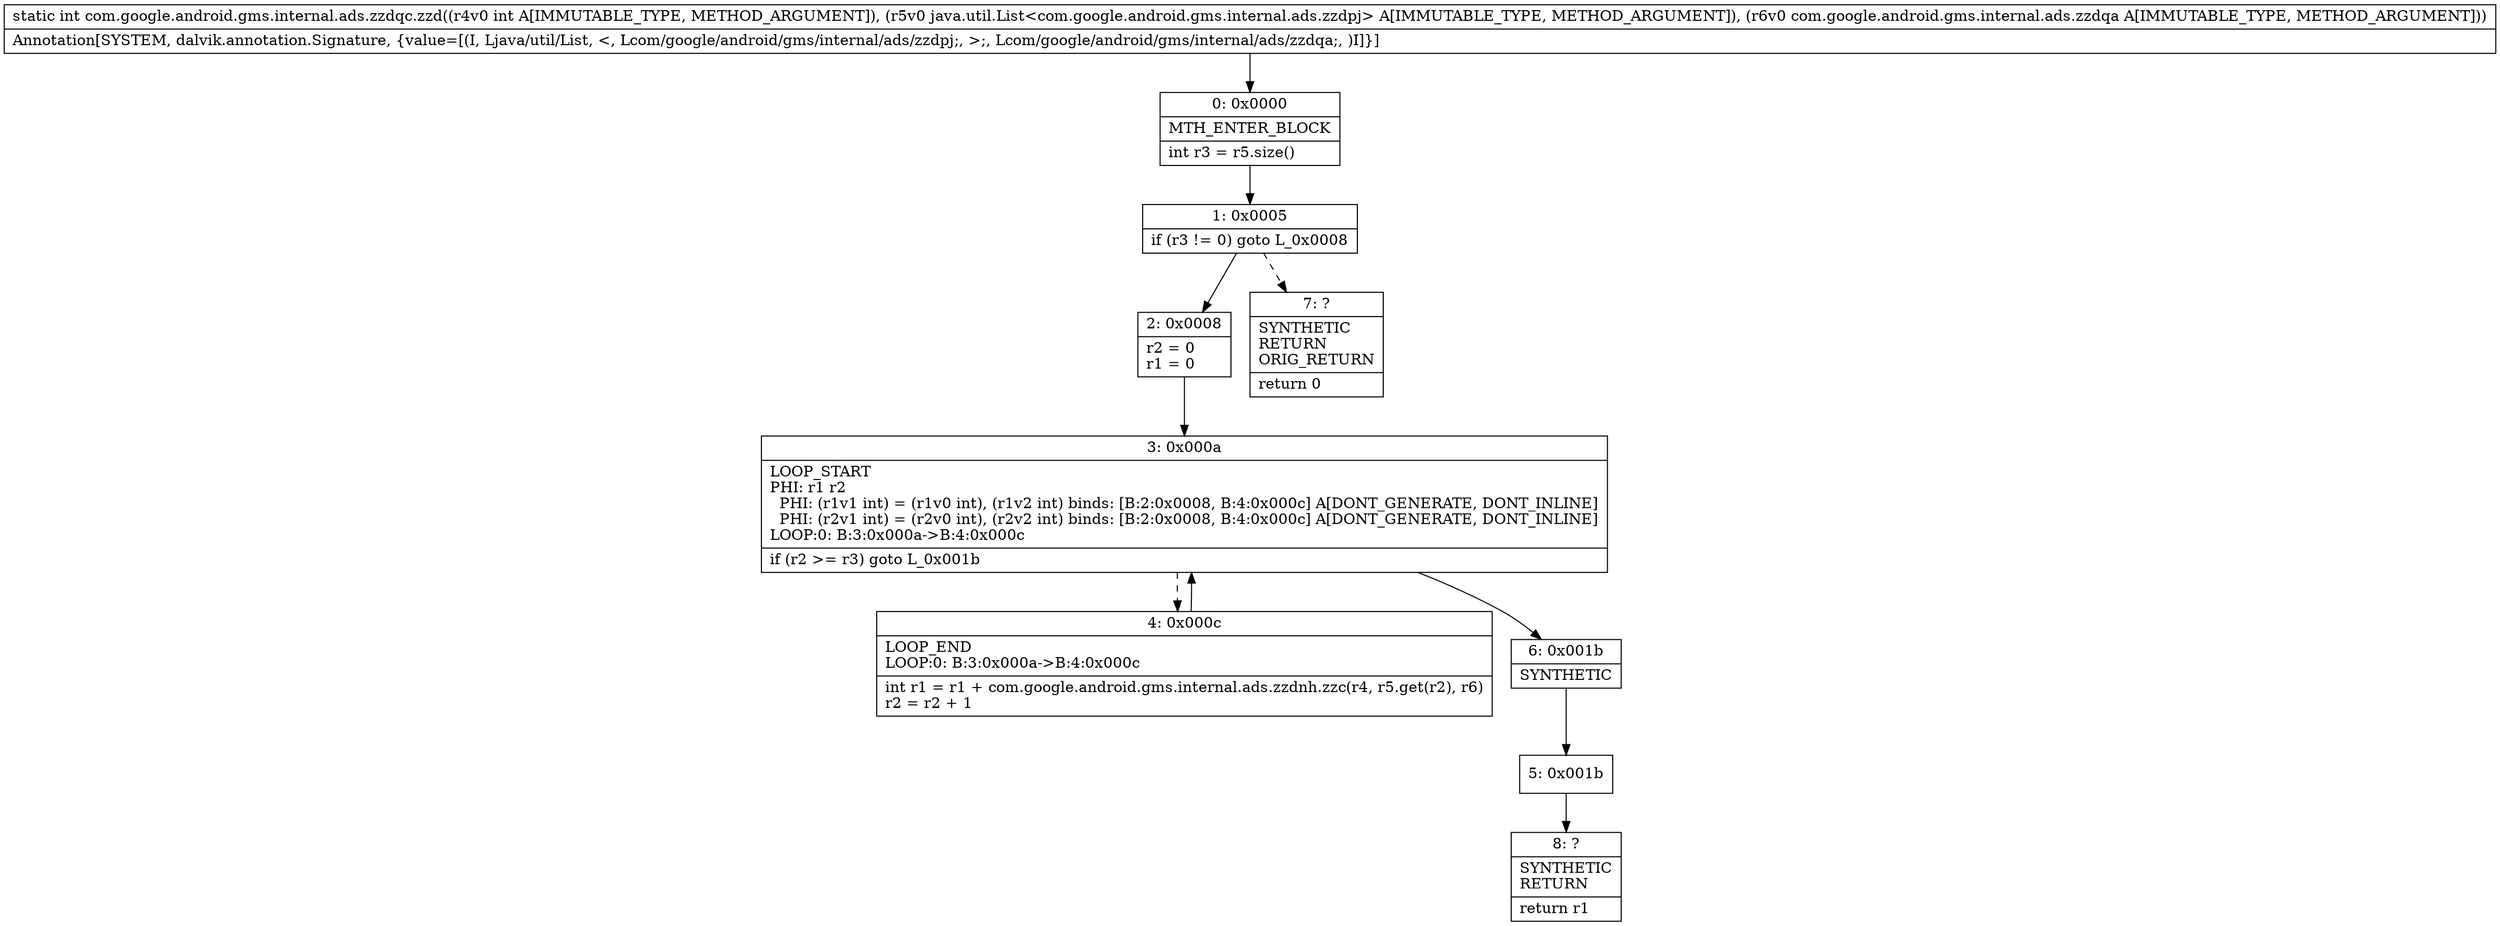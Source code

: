 digraph "CFG forcom.google.android.gms.internal.ads.zzdqc.zzd(ILjava\/util\/List;Lcom\/google\/android\/gms\/internal\/ads\/zzdqa;)I" {
Node_0 [shape=record,label="{0\:\ 0x0000|MTH_ENTER_BLOCK\l|int r3 = r5.size()\l}"];
Node_1 [shape=record,label="{1\:\ 0x0005|if (r3 != 0) goto L_0x0008\l}"];
Node_2 [shape=record,label="{2\:\ 0x0008|r2 = 0\lr1 = 0\l}"];
Node_3 [shape=record,label="{3\:\ 0x000a|LOOP_START\lPHI: r1 r2 \l  PHI: (r1v1 int) = (r1v0 int), (r1v2 int) binds: [B:2:0x0008, B:4:0x000c] A[DONT_GENERATE, DONT_INLINE]\l  PHI: (r2v1 int) = (r2v0 int), (r2v2 int) binds: [B:2:0x0008, B:4:0x000c] A[DONT_GENERATE, DONT_INLINE]\lLOOP:0: B:3:0x000a\-\>B:4:0x000c\l|if (r2 \>= r3) goto L_0x001b\l}"];
Node_4 [shape=record,label="{4\:\ 0x000c|LOOP_END\lLOOP:0: B:3:0x000a\-\>B:4:0x000c\l|int r1 = r1 + com.google.android.gms.internal.ads.zzdnh.zzc(r4, r5.get(r2), r6)\lr2 = r2 + 1\l}"];
Node_5 [shape=record,label="{5\:\ 0x001b}"];
Node_6 [shape=record,label="{6\:\ 0x001b|SYNTHETIC\l}"];
Node_7 [shape=record,label="{7\:\ ?|SYNTHETIC\lRETURN\lORIG_RETURN\l|return 0\l}"];
Node_8 [shape=record,label="{8\:\ ?|SYNTHETIC\lRETURN\l|return r1\l}"];
MethodNode[shape=record,label="{static int com.google.android.gms.internal.ads.zzdqc.zzd((r4v0 int A[IMMUTABLE_TYPE, METHOD_ARGUMENT]), (r5v0 java.util.List\<com.google.android.gms.internal.ads.zzdpj\> A[IMMUTABLE_TYPE, METHOD_ARGUMENT]), (r6v0 com.google.android.gms.internal.ads.zzdqa A[IMMUTABLE_TYPE, METHOD_ARGUMENT]))  | Annotation[SYSTEM, dalvik.annotation.Signature, \{value=[(I, Ljava\/util\/List, \<, Lcom\/google\/android\/gms\/internal\/ads\/zzdpj;, \>;, Lcom\/google\/android\/gms\/internal\/ads\/zzdqa;, )I]\}]\l}"];
MethodNode -> Node_0;
Node_0 -> Node_1;
Node_1 -> Node_2;
Node_1 -> Node_7[style=dashed];
Node_2 -> Node_3;
Node_3 -> Node_4[style=dashed];
Node_3 -> Node_6;
Node_4 -> Node_3;
Node_5 -> Node_8;
Node_6 -> Node_5;
}

